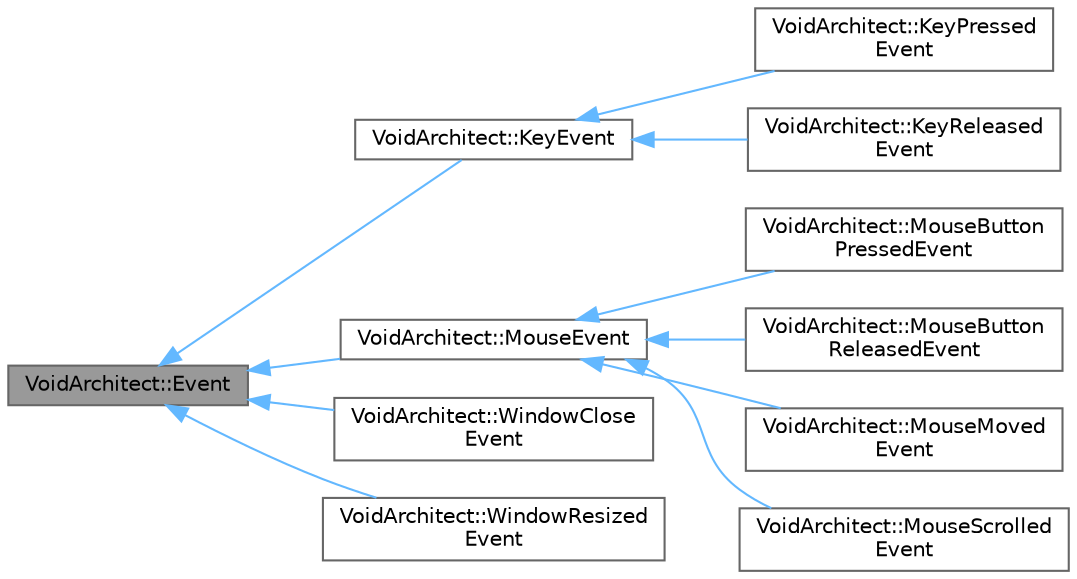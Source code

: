 digraph "VoidArchitect::Event"
{
 // LATEX_PDF_SIZE
  bgcolor="transparent";
  edge [fontname=Helvetica,fontsize=10,labelfontname=Helvetica,labelfontsize=10];
  node [fontname=Helvetica,fontsize=10,shape=box,height=0.2,width=0.4];
  rankdir="LR";
  Node1 [id="Node000001",label="VoidArchitect::Event",height=0.2,width=0.4,color="gray40", fillcolor="grey60", style="filled", fontcolor="black",tooltip=" "];
  Node1 -> Node2 [id="edge1_Node000001_Node000002",dir="back",color="steelblue1",style="solid",tooltip=" "];
  Node2 [id="Node000002",label="VoidArchitect::KeyEvent",height=0.2,width=0.4,color="gray40", fillcolor="white", style="filled",URL="$class_void_architect_1_1_key_event.html",tooltip=" "];
  Node2 -> Node3 [id="edge2_Node000002_Node000003",dir="back",color="steelblue1",style="solid",tooltip=" "];
  Node3 [id="Node000003",label="VoidArchitect::KeyPressed\lEvent",height=0.2,width=0.4,color="gray40", fillcolor="white", style="filled",URL="$class_void_architect_1_1_key_pressed_event.html",tooltip=" "];
  Node2 -> Node4 [id="edge3_Node000002_Node000004",dir="back",color="steelblue1",style="solid",tooltip=" "];
  Node4 [id="Node000004",label="VoidArchitect::KeyReleased\lEvent",height=0.2,width=0.4,color="gray40", fillcolor="white", style="filled",URL="$class_void_architect_1_1_key_released_event.html",tooltip=" "];
  Node1 -> Node5 [id="edge4_Node000001_Node000005",dir="back",color="steelblue1",style="solid",tooltip=" "];
  Node5 [id="Node000005",label="VoidArchitect::MouseEvent",height=0.2,width=0.4,color="gray40", fillcolor="white", style="filled",URL="$class_void_architect_1_1_mouse_event.html",tooltip=" "];
  Node5 -> Node6 [id="edge5_Node000005_Node000006",dir="back",color="steelblue1",style="solid",tooltip=" "];
  Node6 [id="Node000006",label="VoidArchitect::MouseButton\lPressedEvent",height=0.2,width=0.4,color="gray40", fillcolor="white", style="filled",URL="$class_void_architect_1_1_mouse_button_pressed_event.html",tooltip=" "];
  Node5 -> Node7 [id="edge6_Node000005_Node000007",dir="back",color="steelblue1",style="solid",tooltip=" "];
  Node7 [id="Node000007",label="VoidArchitect::MouseButton\lReleasedEvent",height=0.2,width=0.4,color="gray40", fillcolor="white", style="filled",URL="$class_void_architect_1_1_mouse_button_released_event.html",tooltip=" "];
  Node5 -> Node8 [id="edge7_Node000005_Node000008",dir="back",color="steelblue1",style="solid",tooltip=" "];
  Node8 [id="Node000008",label="VoidArchitect::MouseMoved\lEvent",height=0.2,width=0.4,color="gray40", fillcolor="white", style="filled",URL="$class_void_architect_1_1_mouse_moved_event.html",tooltip=" "];
  Node5 -> Node9 [id="edge8_Node000005_Node000009",dir="back",color="steelblue1",style="solid",tooltip=" "];
  Node9 [id="Node000009",label="VoidArchitect::MouseScrolled\lEvent",height=0.2,width=0.4,color="gray40", fillcolor="white", style="filled",URL="$class_void_architect_1_1_mouse_scrolled_event.html",tooltip=" "];
  Node1 -> Node10 [id="edge9_Node000001_Node000010",dir="back",color="steelblue1",style="solid",tooltip=" "];
  Node10 [id="Node000010",label="VoidArchitect::WindowClose\lEvent",height=0.2,width=0.4,color="gray40", fillcolor="white", style="filled",URL="$class_void_architect_1_1_window_close_event.html",tooltip=" "];
  Node1 -> Node11 [id="edge10_Node000001_Node000011",dir="back",color="steelblue1",style="solid",tooltip=" "];
  Node11 [id="Node000011",label="VoidArchitect::WindowResized\lEvent",height=0.2,width=0.4,color="gray40", fillcolor="white", style="filled",URL="$class_void_architect_1_1_window_resized_event.html",tooltip=" "];
}
